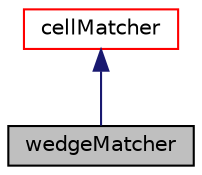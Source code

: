 digraph "wedgeMatcher"
{
  bgcolor="transparent";
  edge [fontname="Helvetica",fontsize="10",labelfontname="Helvetica",labelfontsize="10"];
  node [fontname="Helvetica",fontsize="10",shape=record];
  Node2 [label="wedgeMatcher",height=0.2,width=0.4,color="black", fillcolor="grey75", style="filled", fontcolor="black"];
  Node3 -> Node2 [dir="back",color="midnightblue",fontsize="10",style="solid",fontname="Helvetica"];
  Node3 [label="cellMatcher",height=0.2,width=0.4,color="red",URL="$a28317.html",tooltip="Base class for cellshape matchers (hexMatch, prismMatch, etc.). These are classes which given a mesh ..."];
}
